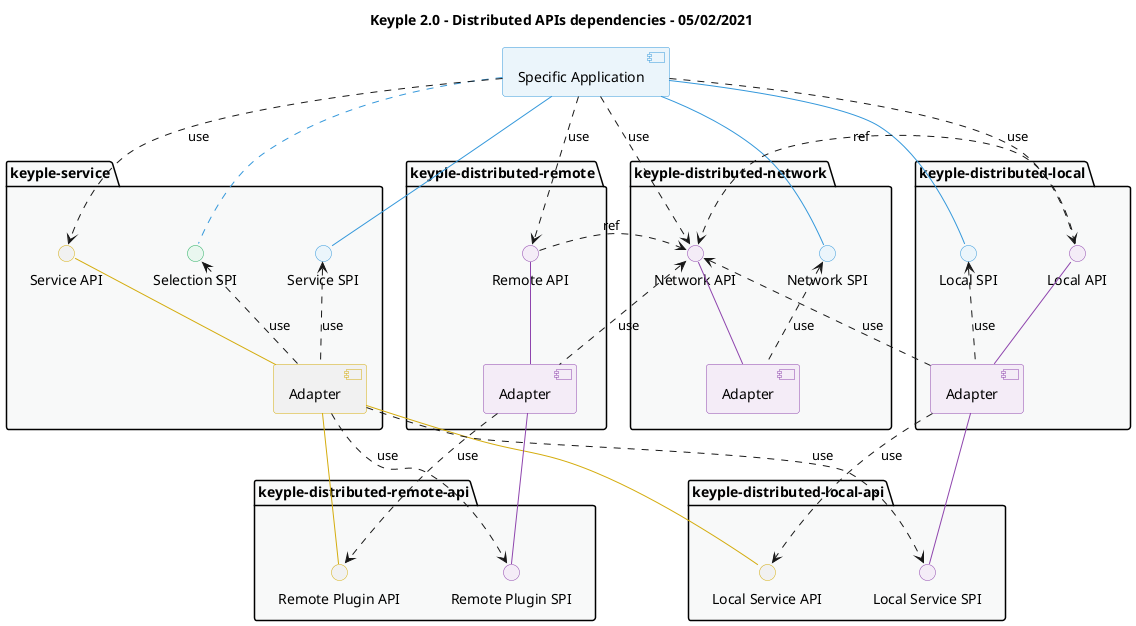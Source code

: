 @startuml
title
    Keyple 2.0 - Distributed APIs dependencies - 05/02/2021
end title

' == THEME ==

'Couleurs issues de : https://htmlcolorcodes.com/fr/tableau-de-couleur/tableau-de-couleur-design-plat/
!define COLOR_YELLOW D4AC0D
!define COLOR_RED E74C3C
!define COLOR_PURPLE 8E44AD
!define COLOR_BLUE 3498DB
!define COLOR_GREEN 27AE60
!define COLOR_GREY 2C3E50

!define C_GREY1 F8F9F9
!define C_GREY2 F2F3F4
!define C_GREY3 E5E7E9
!define C_GREY4 D7DBDD
!define C_GREY5 CACFD2
!define C_GREY6 BDC3C7
!define C_LINK 3498DB
!define C_USE 27AE60

skinparam Shadowing false
skinparam component {
    BorderColor #D4AC0D
    ' Red
    BackgroundColor<<red>> #FDEDEC
    BorderColor<<red>> #E74C3C
    ' Purple
    BackgroundColor<<purple>> #F4ECF7
    BorderColor<<purple>> #8E44AD
    ' blue
    BackgroundColor<<blue>> #EBF5FB
    BorderColor<<blue>> #3498DB
    ' Green
    BackgroundColor<<green>> #E9F7EF
    BorderColor<<green>> #27AE60
    ' Grey
    BackgroundColor<<grey>> #EAECEE
    BorderColor<<grey>> #2C3E50
}
skinparam interface {
    BorderColor #D4AC0D
    ' Red
    BackgroundColor<<red>> #FDEDEC
    BorderColor<<red>> #E74C3C
    ' Purple
    BackgroundColor<<purple>> #F4ECF7
    BorderColor<<purple>> #8E44AD
    ' blue
    BackgroundColor<<blue>> #EBF5FB
    BorderColor<<blue>> #3498DB
    ' Green
    BackgroundColor<<green>> #E9F7EF
    BorderColor<<green>> #27AE60
    ' Grey
    BackgroundColor<<grey>> #EAECEE
    BorderColor<<grey>> #2C3E50
}
hide <<red>> stereotype
hide <<purple>> stereotype
hide <<blue>> stereotype
hide <<green>> stereotype
hide <<grey>> stereotype

' == COMPONENTS ==

[Specific Application] as application <<blue>>
package "keyple-service" as packService {
    interface "Service API" as serviceApi
    interface "Service SPI" as serviceSpi <<blue>>
    interface "Selection SPI" as selectionSpi <<green>>
    [Adapter] as service
}
package "keyple-distributed-local" as packDistributedLocal {
    interface "Local API" as localApi <<purple>>
    interface "Local SPI" as localSpi <<blue>>
    [Adapter] as distributedLocal <<purple>>
}
package "keyple-distributed-network" as packDistributedNetwork {
    interface "Network API" as networkApi <<purple>>
    interface "Network SPI" as networkSpi <<blue>>
    [Adapter] as distributedNetwork <<purple>>
}
package "keyple-distributed-remote" as packDistributedRemote {
    interface "Remote API" as remoteApi <<purple>>
    [Adapter] as distributedRemote <<purple>>
}
package "keyple-distributed-remote-api" as packDistributedRemoteApi {
    interface "Remote Plugin SPI" as distributedRemoteSpi <<purple>>
    interface "Remote Plugin API" as distributedRemoteApi
}
package "keyple-distributed-local-api" as packDistributedLocalApi {
    interface "Local Service SPI" as distributedLocalSpi <<purple>>
    interface "Local Service API" as distributedLocalApi
}

' == ASSOCIATIONS ==

application -- serviceSpi #COLOR_BLUE
application .. selectionSpi #COLOR_BLUE
application -- localSpi #COLOR_BLUE
application -- networkSpi #COLOR_BLUE

service -up- serviceApi #COLOR_YELLOW
service -- distributedLocalApi #COLOR_YELLOW
service -- distributedRemoteApi #COLOR_YELLOW

distributedLocal -up- localApi #COLOR_PURPLE
distributedLocal -- distributedLocalSpi #COLOR_PURPLE

distributedNetwork -up- networkApi #COLOR_PURPLE

distributedRemote -up- remoteApi #COLOR_PURPLE
distributedRemote -- distributedRemoteSpi #COLOR_PURPLE

' USE

application ..> serviceApi : use
application ..> localApi : use
application ..> networkApi : use
application ..> remoteApi : use

service .up.> serviceSpi : use
service .up.> selectionSpi : use
service ..> distributedLocalSpi : use
service ..> distributedRemoteSpi : use

distributedLocal .up.> localSpi : use
distributedLocal ..> distributedLocalApi : use
distributedLocal .up.> networkApi : use

localApi ..> networkApi : ref

distributedNetwork .up.> networkSpi : use

distributedRemote .up.> networkApi : use
distributedRemote ..> distributedRemoteApi : use

remoteApi ..> networkApi : ref

' == STYLE ==

package packDistributedLocal #C_GREY1 {
}
package packDistributedNetwork #C_GREY1 {
}
package packDistributedRemote #C_GREY1 {
}
package packService #C_GREY1 {
}
package packDistributedRemoteApi #C_GREY1 {
}
package packDistributedLocalApi #C_GREY1 {
}

@enduml